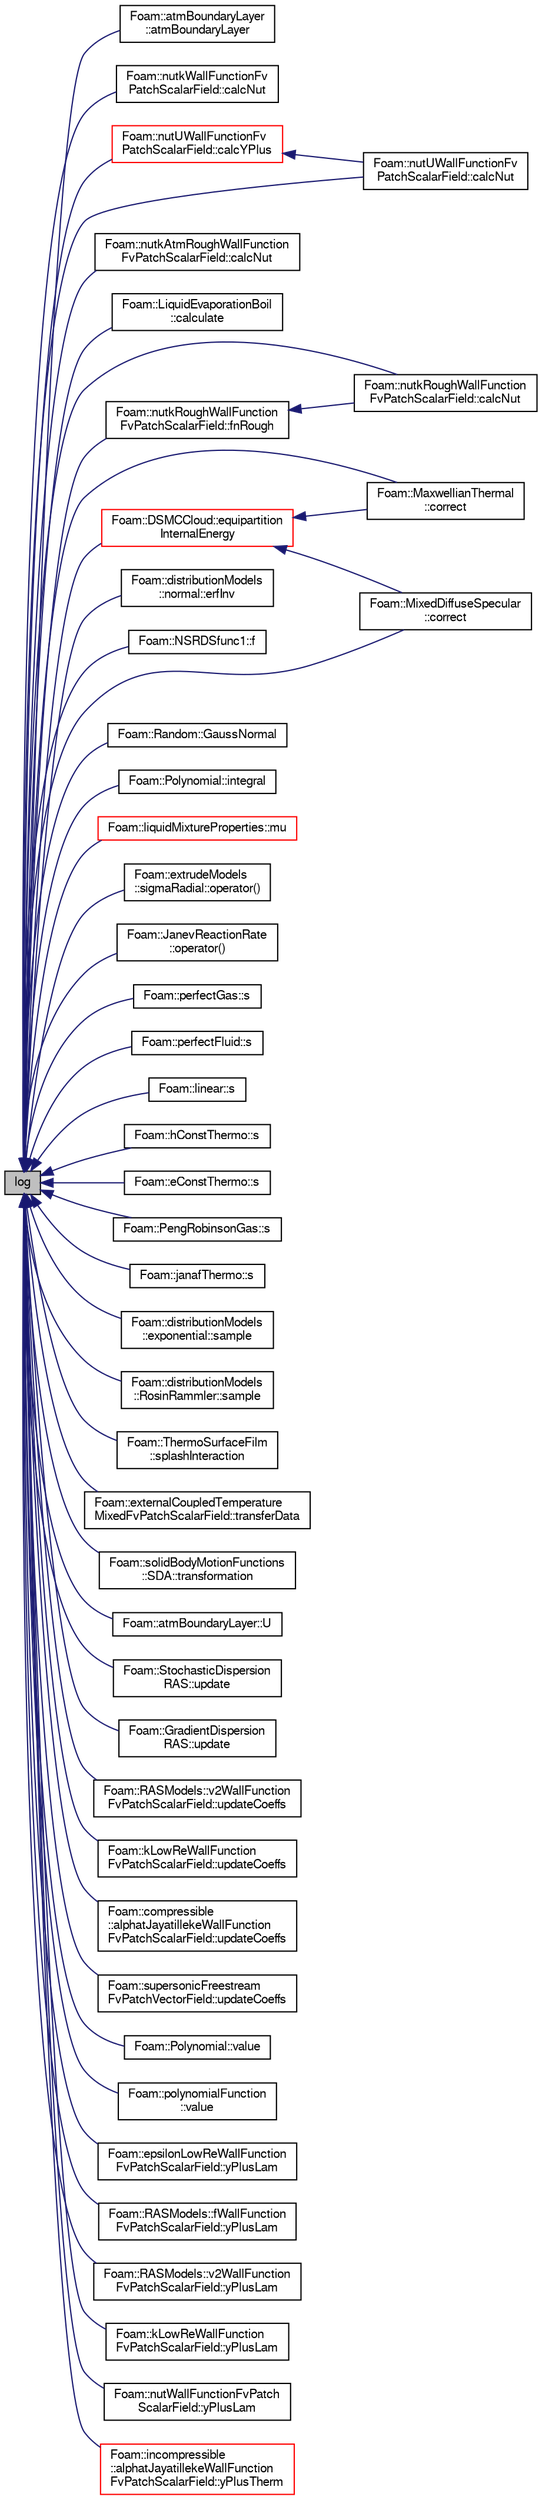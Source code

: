 digraph "log"
{
  bgcolor="transparent";
  edge [fontname="FreeSans",fontsize="10",labelfontname="FreeSans",labelfontsize="10"];
  node [fontname="FreeSans",fontsize="10",shape=record];
  rankdir="LR";
  Node1 [label="log",height=0.2,width=0.4,color="black", fillcolor="grey75", style="filled" fontcolor="black"];
  Node1 -> Node2 [dir="back",color="midnightblue",fontsize="10",style="solid",fontname="FreeSans"];
  Node2 [label="Foam::atmBoundaryLayer\l::atmBoundaryLayer",height=0.2,width=0.4,color="black",URL="$a00065.html#a38a11a97b2e66eda387389c339a9366f",tooltip="Construct from the coordinates field and dictionary. "];
  Node1 -> Node3 [dir="back",color="midnightblue",fontsize="10",style="solid",fontname="FreeSans"];
  Node3 [label="Foam::nutkWallFunctionFv\lPatchScalarField::calcNut",height=0.2,width=0.4,color="black",URL="$a01629.html#a3d7b33c5eb572bc4684ad4c690a762b8",tooltip="Calculate the turbulence viscosity. "];
  Node1 -> Node4 [dir="back",color="midnightblue",fontsize="10",style="solid",fontname="FreeSans"];
  Node4 [label="Foam::nutUWallFunctionFv\lPatchScalarField::calcNut",height=0.2,width=0.4,color="black",URL="$a01634.html#a3d7b33c5eb572bc4684ad4c690a762b8",tooltip="Calculate the turbulence viscosity. "];
  Node1 -> Node5 [dir="back",color="midnightblue",fontsize="10",style="solid",fontname="FreeSans"];
  Node5 [label="Foam::nutkRoughWallFunction\lFvPatchScalarField::calcNut",height=0.2,width=0.4,color="black",URL="$a01628.html#a3d7b33c5eb572bc4684ad4c690a762b8",tooltip="Calculate the turbulence viscosity. "];
  Node1 -> Node6 [dir="back",color="midnightblue",fontsize="10",style="solid",fontname="FreeSans"];
  Node6 [label="Foam::nutkAtmRoughWallFunction\lFvPatchScalarField::calcNut",height=0.2,width=0.4,color="black",URL="$a01626.html#a3d7b33c5eb572bc4684ad4c690a762b8",tooltip="Calculate the turbulence viscosity. "];
  Node1 -> Node7 [dir="back",color="midnightblue",fontsize="10",style="solid",fontname="FreeSans"];
  Node7 [label="Foam::LiquidEvaporationBoil\l::calculate",height=0.2,width=0.4,color="black",URL="$a01317.html#a1850e2a96cbdfd25f90fe51f869c2859",tooltip="Update model. "];
  Node1 -> Node8 [dir="back",color="midnightblue",fontsize="10",style="solid",fontname="FreeSans"];
  Node8 [label="Foam::nutUWallFunctionFv\lPatchScalarField::calcYPlus",height=0.2,width=0.4,color="red",URL="$a01634.html#a656a897e714e1cefeb22bcfa097e8e30",tooltip="Calculate yPLus. "];
  Node8 -> Node4 [dir="back",color="midnightblue",fontsize="10",style="solid",fontname="FreeSans"];
  Node1 -> Node9 [dir="back",color="midnightblue",fontsize="10",style="solid",fontname="FreeSans"];
  Node9 [label="Foam::MaxwellianThermal\l::correct",height=0.2,width=0.4,color="black",URL="$a01411.html#a881dca43d304d4d744b6e48dac4439b1",tooltip="Apply wall correction. "];
  Node1 -> Node10 [dir="back",color="midnightblue",fontsize="10",style="solid",fontname="FreeSans"];
  Node10 [label="Foam::MixedDiffuseSpecular\l::correct",height=0.2,width=0.4,color="black",URL="$a01468.html#a881dca43d304d4d744b6e48dac4439b1",tooltip="Apply wall correction. "];
  Node1 -> Node11 [dir="back",color="midnightblue",fontsize="10",style="solid",fontname="FreeSans"];
  Node11 [label="Foam::DSMCCloud::equipartition\lInternalEnergy",height=0.2,width=0.4,color="red",URL="$a00561.html#a36a04242625cd6b694de29ffcfc43230",tooltip="Generate a random internal energy, sampled from the. "];
  Node11 -> Node9 [dir="back",color="midnightblue",fontsize="10",style="solid",fontname="FreeSans"];
  Node11 -> Node10 [dir="back",color="midnightblue",fontsize="10",style="solid",fontname="FreeSans"];
  Node1 -> Node12 [dir="back",color="midnightblue",fontsize="10",style="solid",fontname="FreeSans"];
  Node12 [label="Foam::distributionModels\l::normal::erfInv",height=0.2,width=0.4,color="black",URL="$a01599.html#ae7740857ff496e60f4c17977bf94774b"];
  Node1 -> Node13 [dir="back",color="midnightblue",fontsize="10",style="solid",fontname="FreeSans"];
  Node13 [label="Foam::NSRDSfunc1::f",height=0.2,width=0.4,color="black",URL="$a01615.html#a4ab62338f8530b8dc7efbf7c744c4d53",tooltip="Evaluate the function and return the result. "];
  Node1 -> Node14 [dir="back",color="midnightblue",fontsize="10",style="solid",fontname="FreeSans"];
  Node14 [label="Foam::nutkRoughWallFunction\lFvPatchScalarField::fnRough",height=0.2,width=0.4,color="black",URL="$a01628.html#a952d7b859e607b59aabf480aad72eee7",tooltip="Compute the roughness function. "];
  Node14 -> Node5 [dir="back",color="midnightblue",fontsize="10",style="solid",fontname="FreeSans"];
  Node1 -> Node15 [dir="back",color="midnightblue",fontsize="10",style="solid",fontname="FreeSans"];
  Node15 [label="Foam::Random::GaussNormal",height=0.2,width=0.4,color="black",URL="$a02004.html#a67fc09432c416f886ad7a1fdda146052",tooltip="Return a normal Gaussian randon number. "];
  Node1 -> Node16 [dir="back",color="midnightblue",fontsize="10",style="solid",fontname="FreeSans"];
  Node16 [label="Foam::Polynomial::integral",height=0.2,width=0.4,color="black",URL="$a01872.html#a98e13c91176815e3cbc2ade499b457ff",tooltip="Return integral between two values. "];
  Node1 -> Node17 [dir="back",color="midnightblue",fontsize="10",style="solid",fontname="FreeSans"];
  Node17 [label="Foam::liquidMixtureProperties::mu",height=0.2,width=0.4,color="red",URL="$a01320.html#a07437d35a290c2e769ba2a20ea3baaeb",tooltip="Calculate the mixture viscosity [Pa s]. "];
  Node1 -> Node18 [dir="back",color="midnightblue",fontsize="10",style="solid",fontname="FreeSans"];
  Node18 [label="Foam::extrudeModels\l::sigmaRadial::operator()",height=0.2,width=0.4,color="black",URL="$a02233.html#a70c79d5de21af34680f5035f23e569a9"];
  Node1 -> Node19 [dir="back",color="midnightblue",fontsize="10",style="solid",fontname="FreeSans"];
  Node19 [label="Foam::JanevReactionRate\l::operator()",height=0.2,width=0.4,color="black",URL="$a01180.html#abe0b10bb3df1861811204e73e20cd925"];
  Node1 -> Node20 [dir="back",color="midnightblue",fontsize="10",style="solid",fontname="FreeSans"];
  Node20 [label="Foam::perfectGas::s",height=0.2,width=0.4,color="black",URL="$a01777.html#a592e05944bb9b03fab6cc8bd7f670090",tooltip="Return entropy [J/(kmol K)]. "];
  Node1 -> Node21 [dir="back",color="midnightblue",fontsize="10",style="solid",fontname="FreeSans"];
  Node21 [label="Foam::perfectFluid::s",height=0.2,width=0.4,color="black",URL="$a01776.html#a592e05944bb9b03fab6cc8bd7f670090",tooltip="Return entropy [J/(kmol K)]. "];
  Node1 -> Node22 [dir="back",color="midnightblue",fontsize="10",style="solid",fontname="FreeSans"];
  Node22 [label="Foam::linear::s",height=0.2,width=0.4,color="black",URL="$a01294.html#a592e05944bb9b03fab6cc8bd7f670090",tooltip="Return entropy [J/(kmol K)]. "];
  Node1 -> Node23 [dir="back",color="midnightblue",fontsize="10",style="solid",fontname="FreeSans"];
  Node23 [label="Foam::hConstThermo::s",height=0.2,width=0.4,color="black",URL="$a00961.html#a592e05944bb9b03fab6cc8bd7f670090",tooltip="Entropy [J/(kmol K)]. "];
  Node1 -> Node24 [dir="back",color="midnightblue",fontsize="10",style="solid",fontname="FreeSans"];
  Node24 [label="Foam::eConstThermo::s",height=0.2,width=0.4,color="black",URL="$a00587.html#a592e05944bb9b03fab6cc8bd7f670090",tooltip="Entropy [J/(kmol K)]. "];
  Node1 -> Node25 [dir="back",color="midnightblue",fontsize="10",style="solid",fontname="FreeSans"];
  Node25 [label="Foam::PengRobinsonGas::s",height=0.2,width=0.4,color="black",URL="$a01775.html#a592e05944bb9b03fab6cc8bd7f670090",tooltip="Return entropy [J/(kmol K)]. "];
  Node1 -> Node26 [dir="back",color="midnightblue",fontsize="10",style="solid",fontname="FreeSans"];
  Node26 [label="Foam::janafThermo::s",height=0.2,width=0.4,color="black",URL="$a01179.html#a592e05944bb9b03fab6cc8bd7f670090",tooltip="Entropy [J/(kmol K)]. "];
  Node1 -> Node27 [dir="back",color="midnightblue",fontsize="10",style="solid",fontname="FreeSans"];
  Node27 [label="Foam::distributionModels\l::exponential::sample",height=0.2,width=0.4,color="black",URL="$a00667.html#a53e2b057a7db0012bcff9ab528a5115c",tooltip="Sample the distributionModel. "];
  Node1 -> Node28 [dir="back",color="midnightblue",fontsize="10",style="solid",fontname="FreeSans"];
  Node28 [label="Foam::distributionModels\l::RosinRammler::sample",height=0.2,width=0.4,color="black",URL="$a02152.html#a53e2b057a7db0012bcff9ab528a5115c",tooltip="Sample the distributionModel. "];
  Node1 -> Node29 [dir="back",color="midnightblue",fontsize="10",style="solid",fontname="FreeSans"];
  Node29 [label="Foam::ThermoSurfaceFilm\l::splashInteraction",height=0.2,width=0.4,color="black",URL="$a02528.html#a65079c6267ec7d21f7965e02a262d2d6",tooltip="Bai parcel splash interaction model. "];
  Node1 -> Node30 [dir="back",color="midnightblue",fontsize="10",style="solid",fontname="FreeSans"];
  Node30 [label="Foam::externalCoupledTemperature\lMixedFvPatchScalarField::transferData",height=0.2,width=0.4,color="black",URL="$a00685.html#a0b1b3cb36932ce3499b0f68b6172d183",tooltip="Transfer data for external source. "];
  Node1 -> Node31 [dir="back",color="midnightblue",fontsize="10",style="solid",fontname="FreeSans"];
  Node31 [label="Foam::solidBodyMotionFunctions\l::SDA::transformation",height=0.2,width=0.4,color="black",URL="$a02187.html#a81f0dd436b8f71ebb3ed3d093d828a2f",tooltip="Return the solid-body motion transformation septernion. "];
  Node1 -> Node32 [dir="back",color="midnightblue",fontsize="10",style="solid",fontname="FreeSans"];
  Node32 [label="Foam::atmBoundaryLayer::U",height=0.2,width=0.4,color="black",URL="$a00065.html#a7568483596148be78533dd1c43508bb6",tooltip="Return the velocity distribution for the ATM. "];
  Node1 -> Node33 [dir="back",color="midnightblue",fontsize="10",style="solid",fontname="FreeSans"];
  Node33 [label="Foam::StochasticDispersion\lRAS::update",height=0.2,width=0.4,color="black",URL="$a02384.html#a6b0b1e27ffb9ac1c38932a7dcd3009e0",tooltip="Update (disperse particles) "];
  Node1 -> Node34 [dir="back",color="midnightblue",fontsize="10",style="solid",fontname="FreeSans"];
  Node34 [label="Foam::GradientDispersion\lRAS::update",height=0.2,width=0.4,color="black",URL="$a00913.html#a6b0b1e27ffb9ac1c38932a7dcd3009e0",tooltip="Update (disperse particles) "];
  Node1 -> Node35 [dir="back",color="midnightblue",fontsize="10",style="solid",fontname="FreeSans"];
  Node35 [label="Foam::RASModels::v2WallFunction\lFvPatchScalarField::updateCoeffs",height=0.2,width=0.4,color="black",URL="$a02702.html#a7e24eafac629d3733181cd942d4c902f",tooltip="Update the coefficients associated with the patch field. "];
  Node1 -> Node36 [dir="back",color="midnightblue",fontsize="10",style="solid",fontname="FreeSans"];
  Node36 [label="Foam::kLowReWallFunction\lFvPatchScalarField::updateCoeffs",height=0.2,width=0.4,color="black",URL="$a01204.html#a7e24eafac629d3733181cd942d4c902f",tooltip="Update the coefficients associated with the patch field. "];
  Node1 -> Node37 [dir="back",color="midnightblue",fontsize="10",style="solid",fontname="FreeSans"];
  Node37 [label="Foam::compressible\l::alphatJayatillekeWallFunction\lFvPatchScalarField::updateCoeffs",height=0.2,width=0.4,color="black",URL="$a00041.html#a7e24eafac629d3733181cd942d4c902f",tooltip="Update the coefficients associated with the patch field. "];
  Node1 -> Node38 [dir="back",color="midnightblue",fontsize="10",style="solid",fontname="FreeSans"];
  Node38 [label="Foam::supersonicFreestream\lFvPatchVectorField::updateCoeffs",height=0.2,width=0.4,color="black",URL="$a02405.html#a7e24eafac629d3733181cd942d4c902f",tooltip="Update the coefficients associated with the patch field. "];
  Node1 -> Node39 [dir="back",color="midnightblue",fontsize="10",style="solid",fontname="FreeSans"];
  Node39 [label="Foam::Polynomial::value",height=0.2,width=0.4,color="black",URL="$a01872.html#ae05dea5b93669e45a825259eac270d15",tooltip="Return polynomial value. "];
  Node1 -> Node40 [dir="back",color="midnightblue",fontsize="10",style="solid",fontname="FreeSans"];
  Node40 [label="Foam::polynomialFunction\l::value",height=0.2,width=0.4,color="black",URL="$a01874.html#ae05dea5b93669e45a825259eac270d15",tooltip="Return polynomial value. "];
  Node1 -> Node41 [dir="back",color="midnightblue",fontsize="10",style="solid",fontname="FreeSans"];
  Node41 [label="Foam::epsilonLowReWallFunction\lFvPatchScalarField::yPlusLam",height=0.2,width=0.4,color="black",URL="$a00639.html#a25ca46c8ca9e9483316be72e3eb398c5",tooltip="Calculate the Y+ at the edge of the laminar sublayer. "];
  Node1 -> Node42 [dir="back",color="midnightblue",fontsize="10",style="solid",fontname="FreeSans"];
  Node42 [label="Foam::RASModels::fWallFunction\lFvPatchScalarField::yPlusLam",height=0.2,width=0.4,color="black",URL="$a00870.html#a072d8e2a21c590817bcbc52017a42a4a",tooltip="Calculate the Y+ at the edge of the laminar sublayer. "];
  Node1 -> Node43 [dir="back",color="midnightblue",fontsize="10",style="solid",fontname="FreeSans"];
  Node43 [label="Foam::RASModels::v2WallFunction\lFvPatchScalarField::yPlusLam",height=0.2,width=0.4,color="black",URL="$a02702.html#a072d8e2a21c590817bcbc52017a42a4a",tooltip="Calculate the Y+ at the edge of the laminar sublayer. "];
  Node1 -> Node44 [dir="back",color="midnightblue",fontsize="10",style="solid",fontname="FreeSans"];
  Node44 [label="Foam::kLowReWallFunction\lFvPatchScalarField::yPlusLam",height=0.2,width=0.4,color="black",URL="$a01204.html#a072d8e2a21c590817bcbc52017a42a4a",tooltip="Calculate the Y+ at the edge of the laminar sublayer. "];
  Node1 -> Node45 [dir="back",color="midnightblue",fontsize="10",style="solid",fontname="FreeSans"];
  Node45 [label="Foam::nutWallFunctionFvPatch\lScalarField::yPlusLam",height=0.2,width=0.4,color="black",URL="$a01635.html#a072d8e2a21c590817bcbc52017a42a4a",tooltip="Calculate the Y+ at the edge of the laminar sublayer. "];
  Node1 -> Node46 [dir="back",color="midnightblue",fontsize="10",style="solid",fontname="FreeSans"];
  Node46 [label="Foam::incompressible\l::alphatJayatillekeWallFunction\lFvPatchScalarField::yPlusTherm",height=0.2,width=0.4,color="red",URL="$a00042.html#aabfd70e0ed3a5beae787d17f1a44bc8e",tooltip="Calculate y+ at the edge of the thermal laminar sublayer. "];
}

